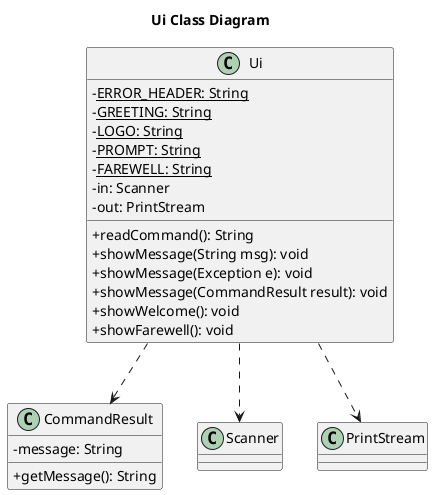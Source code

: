 @startuml
skinparam classAttributeIconSize 0
title Ui Class Diagram

!define CLASS(x) class x

class Ui {
    - <u>ERROR_HEADER: String
    - <u>GREETING: String
    - <u>LOGO: String
    - <u>PROMPT: String
    - <u>FAREWELL: String
    - in: Scanner
    - out: PrintStream

    + readCommand(): String
    + showMessage(String msg): void
    + showMessage(Exception e): void
    + showMessage(CommandResult result): void
    + showWelcome(): void
    + showFarewell(): void
}

class CommandResult {
  - message: String

  + getMessage(): String
}

Ui ..> Scanner
Ui ..> PrintStream
Ui ..> CommandResult

@enduml